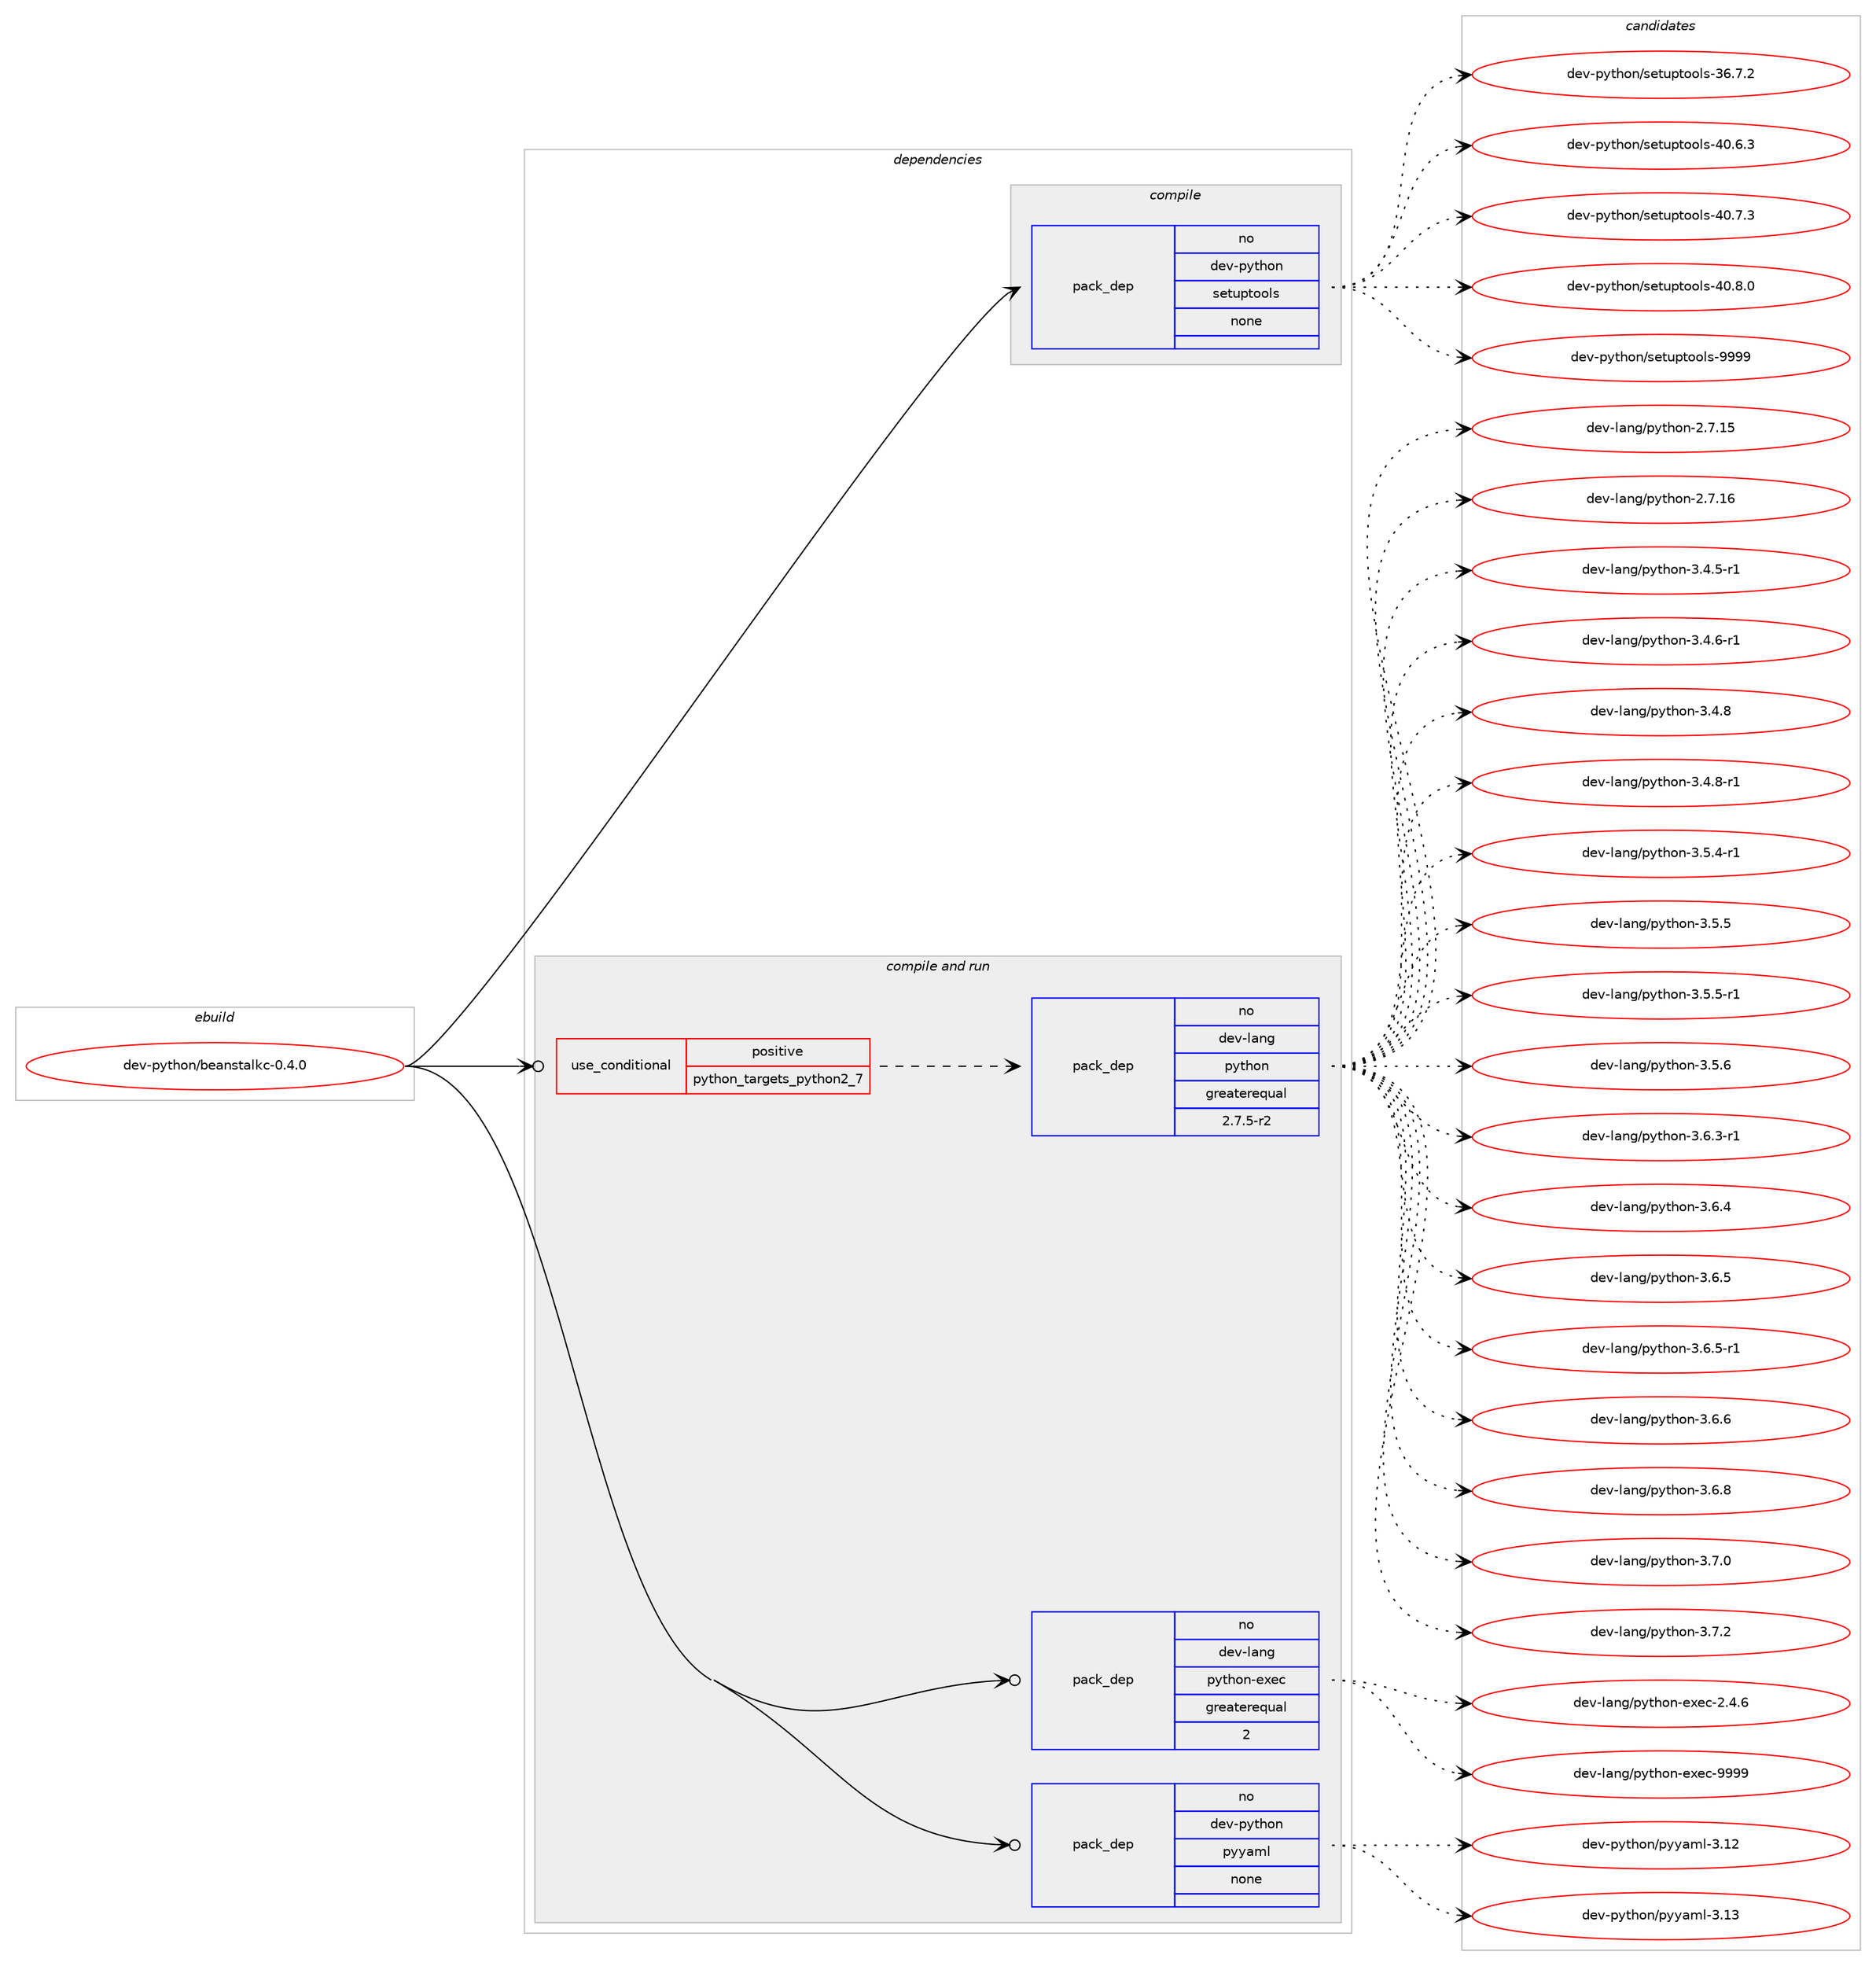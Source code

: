 digraph prolog {

# *************
# Graph options
# *************

newrank=true;
concentrate=true;
compound=true;
graph [rankdir=LR,fontname=Helvetica,fontsize=10,ranksep=1.5];#, ranksep=2.5, nodesep=0.2];
edge  [arrowhead=vee];
node  [fontname=Helvetica,fontsize=10];

# **********
# The ebuild
# **********

subgraph cluster_leftcol {
color=gray;
rank=same;
label=<<i>ebuild</i>>;
id [label="dev-python/beanstalkc-0.4.0", color=red, width=4, href="../dev-python/beanstalkc-0.4.0.svg"];
}

# ****************
# The dependencies
# ****************

subgraph cluster_midcol {
color=gray;
label=<<i>dependencies</i>>;
subgraph cluster_compile {
fillcolor="#eeeeee";
style=filled;
label=<<i>compile</i>>;
subgraph pack1006053 {
dependency1400861 [label=<<TABLE BORDER="0" CELLBORDER="1" CELLSPACING="0" CELLPADDING="4" WIDTH="220"><TR><TD ROWSPAN="6" CELLPADDING="30">pack_dep</TD></TR><TR><TD WIDTH="110">no</TD></TR><TR><TD>dev-python</TD></TR><TR><TD>setuptools</TD></TR><TR><TD>none</TD></TR><TR><TD></TD></TR></TABLE>>, shape=none, color=blue];
}
id:e -> dependency1400861:w [weight=20,style="solid",arrowhead="vee"];
}
subgraph cluster_compileandrun {
fillcolor="#eeeeee";
style=filled;
label=<<i>compile and run</i>>;
subgraph cond371580 {
dependency1400862 [label=<<TABLE BORDER="0" CELLBORDER="1" CELLSPACING="0" CELLPADDING="4"><TR><TD ROWSPAN="3" CELLPADDING="10">use_conditional</TD></TR><TR><TD>positive</TD></TR><TR><TD>python_targets_python2_7</TD></TR></TABLE>>, shape=none, color=red];
subgraph pack1006054 {
dependency1400863 [label=<<TABLE BORDER="0" CELLBORDER="1" CELLSPACING="0" CELLPADDING="4" WIDTH="220"><TR><TD ROWSPAN="6" CELLPADDING="30">pack_dep</TD></TR><TR><TD WIDTH="110">no</TD></TR><TR><TD>dev-lang</TD></TR><TR><TD>python</TD></TR><TR><TD>greaterequal</TD></TR><TR><TD>2.7.5-r2</TD></TR></TABLE>>, shape=none, color=blue];
}
dependency1400862:e -> dependency1400863:w [weight=20,style="dashed",arrowhead="vee"];
}
id:e -> dependency1400862:w [weight=20,style="solid",arrowhead="odotvee"];
subgraph pack1006055 {
dependency1400864 [label=<<TABLE BORDER="0" CELLBORDER="1" CELLSPACING="0" CELLPADDING="4" WIDTH="220"><TR><TD ROWSPAN="6" CELLPADDING="30">pack_dep</TD></TR><TR><TD WIDTH="110">no</TD></TR><TR><TD>dev-lang</TD></TR><TR><TD>python-exec</TD></TR><TR><TD>greaterequal</TD></TR><TR><TD>2</TD></TR></TABLE>>, shape=none, color=blue];
}
id:e -> dependency1400864:w [weight=20,style="solid",arrowhead="odotvee"];
subgraph pack1006056 {
dependency1400865 [label=<<TABLE BORDER="0" CELLBORDER="1" CELLSPACING="0" CELLPADDING="4" WIDTH="220"><TR><TD ROWSPAN="6" CELLPADDING="30">pack_dep</TD></TR><TR><TD WIDTH="110">no</TD></TR><TR><TD>dev-python</TD></TR><TR><TD>pyyaml</TD></TR><TR><TD>none</TD></TR><TR><TD></TD></TR></TABLE>>, shape=none, color=blue];
}
id:e -> dependency1400865:w [weight=20,style="solid",arrowhead="odotvee"];
}
subgraph cluster_run {
fillcolor="#eeeeee";
style=filled;
label=<<i>run</i>>;
}
}

# **************
# The candidates
# **************

subgraph cluster_choices {
rank=same;
color=gray;
label=<<i>candidates</i>>;

subgraph choice1006053 {
color=black;
nodesep=1;
choice100101118451121211161041111104711510111611711211611111110811545515446554650 [label="dev-python/setuptools-36.7.2", color=red, width=4,href="../dev-python/setuptools-36.7.2.svg"];
choice100101118451121211161041111104711510111611711211611111110811545524846544651 [label="dev-python/setuptools-40.6.3", color=red, width=4,href="../dev-python/setuptools-40.6.3.svg"];
choice100101118451121211161041111104711510111611711211611111110811545524846554651 [label="dev-python/setuptools-40.7.3", color=red, width=4,href="../dev-python/setuptools-40.7.3.svg"];
choice100101118451121211161041111104711510111611711211611111110811545524846564648 [label="dev-python/setuptools-40.8.0", color=red, width=4,href="../dev-python/setuptools-40.8.0.svg"];
choice10010111845112121116104111110471151011161171121161111111081154557575757 [label="dev-python/setuptools-9999", color=red, width=4,href="../dev-python/setuptools-9999.svg"];
dependency1400861:e -> choice100101118451121211161041111104711510111611711211611111110811545515446554650:w [style=dotted,weight="100"];
dependency1400861:e -> choice100101118451121211161041111104711510111611711211611111110811545524846544651:w [style=dotted,weight="100"];
dependency1400861:e -> choice100101118451121211161041111104711510111611711211611111110811545524846554651:w [style=dotted,weight="100"];
dependency1400861:e -> choice100101118451121211161041111104711510111611711211611111110811545524846564648:w [style=dotted,weight="100"];
dependency1400861:e -> choice10010111845112121116104111110471151011161171121161111111081154557575757:w [style=dotted,weight="100"];
}
subgraph choice1006054 {
color=black;
nodesep=1;
choice10010111845108971101034711212111610411111045504655464953 [label="dev-lang/python-2.7.15", color=red, width=4,href="../dev-lang/python-2.7.15.svg"];
choice10010111845108971101034711212111610411111045504655464954 [label="dev-lang/python-2.7.16", color=red, width=4,href="../dev-lang/python-2.7.16.svg"];
choice1001011184510897110103471121211161041111104551465246534511449 [label="dev-lang/python-3.4.5-r1", color=red, width=4,href="../dev-lang/python-3.4.5-r1.svg"];
choice1001011184510897110103471121211161041111104551465246544511449 [label="dev-lang/python-3.4.6-r1", color=red, width=4,href="../dev-lang/python-3.4.6-r1.svg"];
choice100101118451089711010347112121116104111110455146524656 [label="dev-lang/python-3.4.8", color=red, width=4,href="../dev-lang/python-3.4.8.svg"];
choice1001011184510897110103471121211161041111104551465246564511449 [label="dev-lang/python-3.4.8-r1", color=red, width=4,href="../dev-lang/python-3.4.8-r1.svg"];
choice1001011184510897110103471121211161041111104551465346524511449 [label="dev-lang/python-3.5.4-r1", color=red, width=4,href="../dev-lang/python-3.5.4-r1.svg"];
choice100101118451089711010347112121116104111110455146534653 [label="dev-lang/python-3.5.5", color=red, width=4,href="../dev-lang/python-3.5.5.svg"];
choice1001011184510897110103471121211161041111104551465346534511449 [label="dev-lang/python-3.5.5-r1", color=red, width=4,href="../dev-lang/python-3.5.5-r1.svg"];
choice100101118451089711010347112121116104111110455146534654 [label="dev-lang/python-3.5.6", color=red, width=4,href="../dev-lang/python-3.5.6.svg"];
choice1001011184510897110103471121211161041111104551465446514511449 [label="dev-lang/python-3.6.3-r1", color=red, width=4,href="../dev-lang/python-3.6.3-r1.svg"];
choice100101118451089711010347112121116104111110455146544652 [label="dev-lang/python-3.6.4", color=red, width=4,href="../dev-lang/python-3.6.4.svg"];
choice100101118451089711010347112121116104111110455146544653 [label="dev-lang/python-3.6.5", color=red, width=4,href="../dev-lang/python-3.6.5.svg"];
choice1001011184510897110103471121211161041111104551465446534511449 [label="dev-lang/python-3.6.5-r1", color=red, width=4,href="../dev-lang/python-3.6.5-r1.svg"];
choice100101118451089711010347112121116104111110455146544654 [label="dev-lang/python-3.6.6", color=red, width=4,href="../dev-lang/python-3.6.6.svg"];
choice100101118451089711010347112121116104111110455146544656 [label="dev-lang/python-3.6.8", color=red, width=4,href="../dev-lang/python-3.6.8.svg"];
choice100101118451089711010347112121116104111110455146554648 [label="dev-lang/python-3.7.0", color=red, width=4,href="../dev-lang/python-3.7.0.svg"];
choice100101118451089711010347112121116104111110455146554650 [label="dev-lang/python-3.7.2", color=red, width=4,href="../dev-lang/python-3.7.2.svg"];
dependency1400863:e -> choice10010111845108971101034711212111610411111045504655464953:w [style=dotted,weight="100"];
dependency1400863:e -> choice10010111845108971101034711212111610411111045504655464954:w [style=dotted,weight="100"];
dependency1400863:e -> choice1001011184510897110103471121211161041111104551465246534511449:w [style=dotted,weight="100"];
dependency1400863:e -> choice1001011184510897110103471121211161041111104551465246544511449:w [style=dotted,weight="100"];
dependency1400863:e -> choice100101118451089711010347112121116104111110455146524656:w [style=dotted,weight="100"];
dependency1400863:e -> choice1001011184510897110103471121211161041111104551465246564511449:w [style=dotted,weight="100"];
dependency1400863:e -> choice1001011184510897110103471121211161041111104551465346524511449:w [style=dotted,weight="100"];
dependency1400863:e -> choice100101118451089711010347112121116104111110455146534653:w [style=dotted,weight="100"];
dependency1400863:e -> choice1001011184510897110103471121211161041111104551465346534511449:w [style=dotted,weight="100"];
dependency1400863:e -> choice100101118451089711010347112121116104111110455146534654:w [style=dotted,weight="100"];
dependency1400863:e -> choice1001011184510897110103471121211161041111104551465446514511449:w [style=dotted,weight="100"];
dependency1400863:e -> choice100101118451089711010347112121116104111110455146544652:w [style=dotted,weight="100"];
dependency1400863:e -> choice100101118451089711010347112121116104111110455146544653:w [style=dotted,weight="100"];
dependency1400863:e -> choice1001011184510897110103471121211161041111104551465446534511449:w [style=dotted,weight="100"];
dependency1400863:e -> choice100101118451089711010347112121116104111110455146544654:w [style=dotted,weight="100"];
dependency1400863:e -> choice100101118451089711010347112121116104111110455146544656:w [style=dotted,weight="100"];
dependency1400863:e -> choice100101118451089711010347112121116104111110455146554648:w [style=dotted,weight="100"];
dependency1400863:e -> choice100101118451089711010347112121116104111110455146554650:w [style=dotted,weight="100"];
}
subgraph choice1006055 {
color=black;
nodesep=1;
choice1001011184510897110103471121211161041111104510112010199455046524654 [label="dev-lang/python-exec-2.4.6", color=red, width=4,href="../dev-lang/python-exec-2.4.6.svg"];
choice10010111845108971101034711212111610411111045101120101994557575757 [label="dev-lang/python-exec-9999", color=red, width=4,href="../dev-lang/python-exec-9999.svg"];
dependency1400864:e -> choice1001011184510897110103471121211161041111104510112010199455046524654:w [style=dotted,weight="100"];
dependency1400864:e -> choice10010111845108971101034711212111610411111045101120101994557575757:w [style=dotted,weight="100"];
}
subgraph choice1006056 {
color=black;
nodesep=1;
choice1001011184511212111610411111047112121121971091084551464950 [label="dev-python/pyyaml-3.12", color=red, width=4,href="../dev-python/pyyaml-3.12.svg"];
choice1001011184511212111610411111047112121121971091084551464951 [label="dev-python/pyyaml-3.13", color=red, width=4,href="../dev-python/pyyaml-3.13.svg"];
dependency1400865:e -> choice1001011184511212111610411111047112121121971091084551464950:w [style=dotted,weight="100"];
dependency1400865:e -> choice1001011184511212111610411111047112121121971091084551464951:w [style=dotted,weight="100"];
}
}

}
